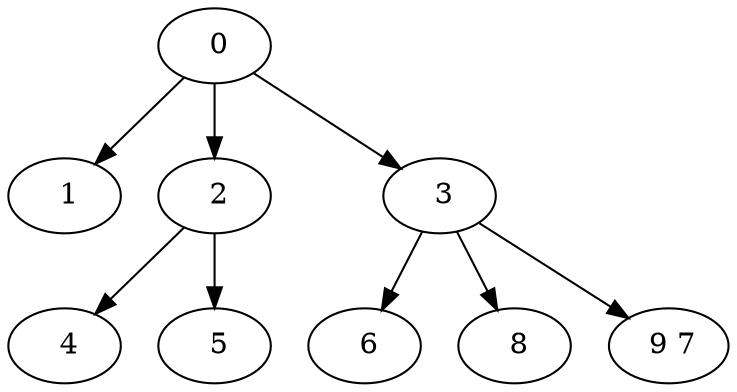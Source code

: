 digraph mytree {
" 0" -> " 1";
" 0" -> " 2";
" 0" -> " 3";
" 1";
" 2" -> " 4";
" 2" -> " 5";
" 3" -> " 6";
" 3" -> " 8";
" 3" -> " 9 7";
" 4";
" 5";
" 6";
" 8";
" 9 7";
}
